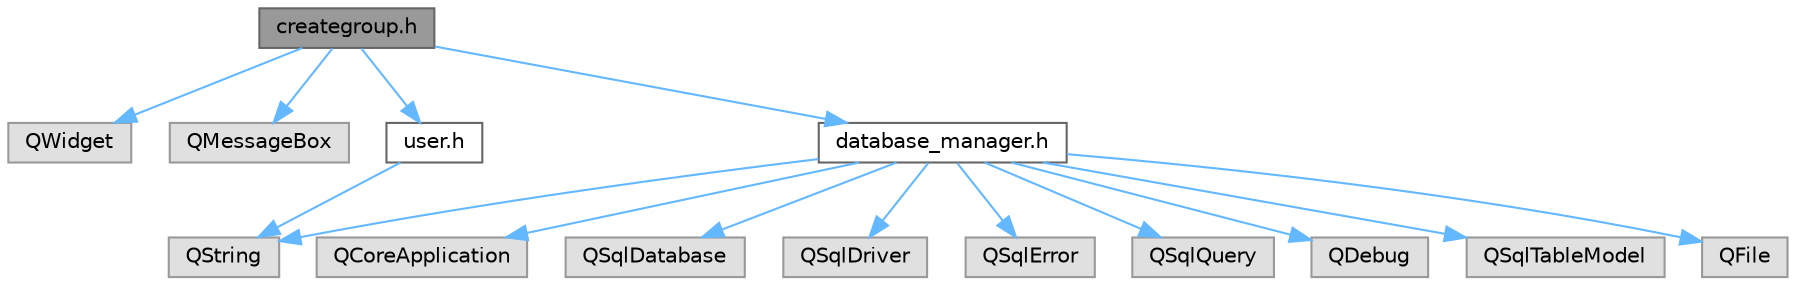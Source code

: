 digraph "creategroup.h"
{
 // LATEX_PDF_SIZE
  bgcolor="transparent";
  edge [fontname=Helvetica,fontsize=10,labelfontname=Helvetica,labelfontsize=10];
  node [fontname=Helvetica,fontsize=10,shape=box,height=0.2,width=0.4];
  Node1 [id="Node000001",label="creategroup.h",height=0.2,width=0.4,color="gray40", fillcolor="grey60", style="filled", fontcolor="black",tooltip=" "];
  Node1 -> Node2 [id="edge15_Node000001_Node000002",color="steelblue1",style="solid",tooltip=" "];
  Node2 [id="Node000002",label="QWidget",height=0.2,width=0.4,color="grey60", fillcolor="#E0E0E0", style="filled",tooltip=" "];
  Node1 -> Node3 [id="edge16_Node000001_Node000003",color="steelblue1",style="solid",tooltip=" "];
  Node3 [id="Node000003",label="QMessageBox",height=0.2,width=0.4,color="grey60", fillcolor="#E0E0E0", style="filled",tooltip=" "];
  Node1 -> Node4 [id="edge17_Node000001_Node000004",color="steelblue1",style="solid",tooltip=" "];
  Node4 [id="Node000004",label="database_manager.h",height=0.2,width=0.4,color="grey40", fillcolor="white", style="filled",URL="$database__manager_8h.html",tooltip=" "];
  Node4 -> Node5 [id="edge18_Node000004_Node000005",color="steelblue1",style="solid",tooltip=" "];
  Node5 [id="Node000005",label="QString",height=0.2,width=0.4,color="grey60", fillcolor="#E0E0E0", style="filled",tooltip=" "];
  Node4 -> Node6 [id="edge19_Node000004_Node000006",color="steelblue1",style="solid",tooltip=" "];
  Node6 [id="Node000006",label="QCoreApplication",height=0.2,width=0.4,color="grey60", fillcolor="#E0E0E0", style="filled",tooltip=" "];
  Node4 -> Node7 [id="edge20_Node000004_Node000007",color="steelblue1",style="solid",tooltip=" "];
  Node7 [id="Node000007",label="QSqlDatabase",height=0.2,width=0.4,color="grey60", fillcolor="#E0E0E0", style="filled",tooltip=" "];
  Node4 -> Node8 [id="edge21_Node000004_Node000008",color="steelblue1",style="solid",tooltip=" "];
  Node8 [id="Node000008",label="QSqlDriver",height=0.2,width=0.4,color="grey60", fillcolor="#E0E0E0", style="filled",tooltip=" "];
  Node4 -> Node9 [id="edge22_Node000004_Node000009",color="steelblue1",style="solid",tooltip=" "];
  Node9 [id="Node000009",label="QSqlError",height=0.2,width=0.4,color="grey60", fillcolor="#E0E0E0", style="filled",tooltip=" "];
  Node4 -> Node10 [id="edge23_Node000004_Node000010",color="steelblue1",style="solid",tooltip=" "];
  Node10 [id="Node000010",label="QSqlQuery",height=0.2,width=0.4,color="grey60", fillcolor="#E0E0E0", style="filled",tooltip=" "];
  Node4 -> Node11 [id="edge24_Node000004_Node000011",color="steelblue1",style="solid",tooltip=" "];
  Node11 [id="Node000011",label="QDebug",height=0.2,width=0.4,color="grey60", fillcolor="#E0E0E0", style="filled",tooltip=" "];
  Node4 -> Node12 [id="edge25_Node000004_Node000012",color="steelblue1",style="solid",tooltip=" "];
  Node12 [id="Node000012",label="QSqlTableModel",height=0.2,width=0.4,color="grey60", fillcolor="#E0E0E0", style="filled",tooltip=" "];
  Node4 -> Node13 [id="edge26_Node000004_Node000013",color="steelblue1",style="solid",tooltip=" "];
  Node13 [id="Node000013",label="QFile",height=0.2,width=0.4,color="grey60", fillcolor="#E0E0E0", style="filled",tooltip=" "];
  Node1 -> Node14 [id="edge27_Node000001_Node000014",color="steelblue1",style="solid",tooltip=" "];
  Node14 [id="Node000014",label="user.h",height=0.2,width=0.4,color="grey40", fillcolor="white", style="filled",URL="$user_8h.html",tooltip=" "];
  Node14 -> Node5 [id="edge28_Node000014_Node000005",color="steelblue1",style="solid",tooltip=" "];
}
